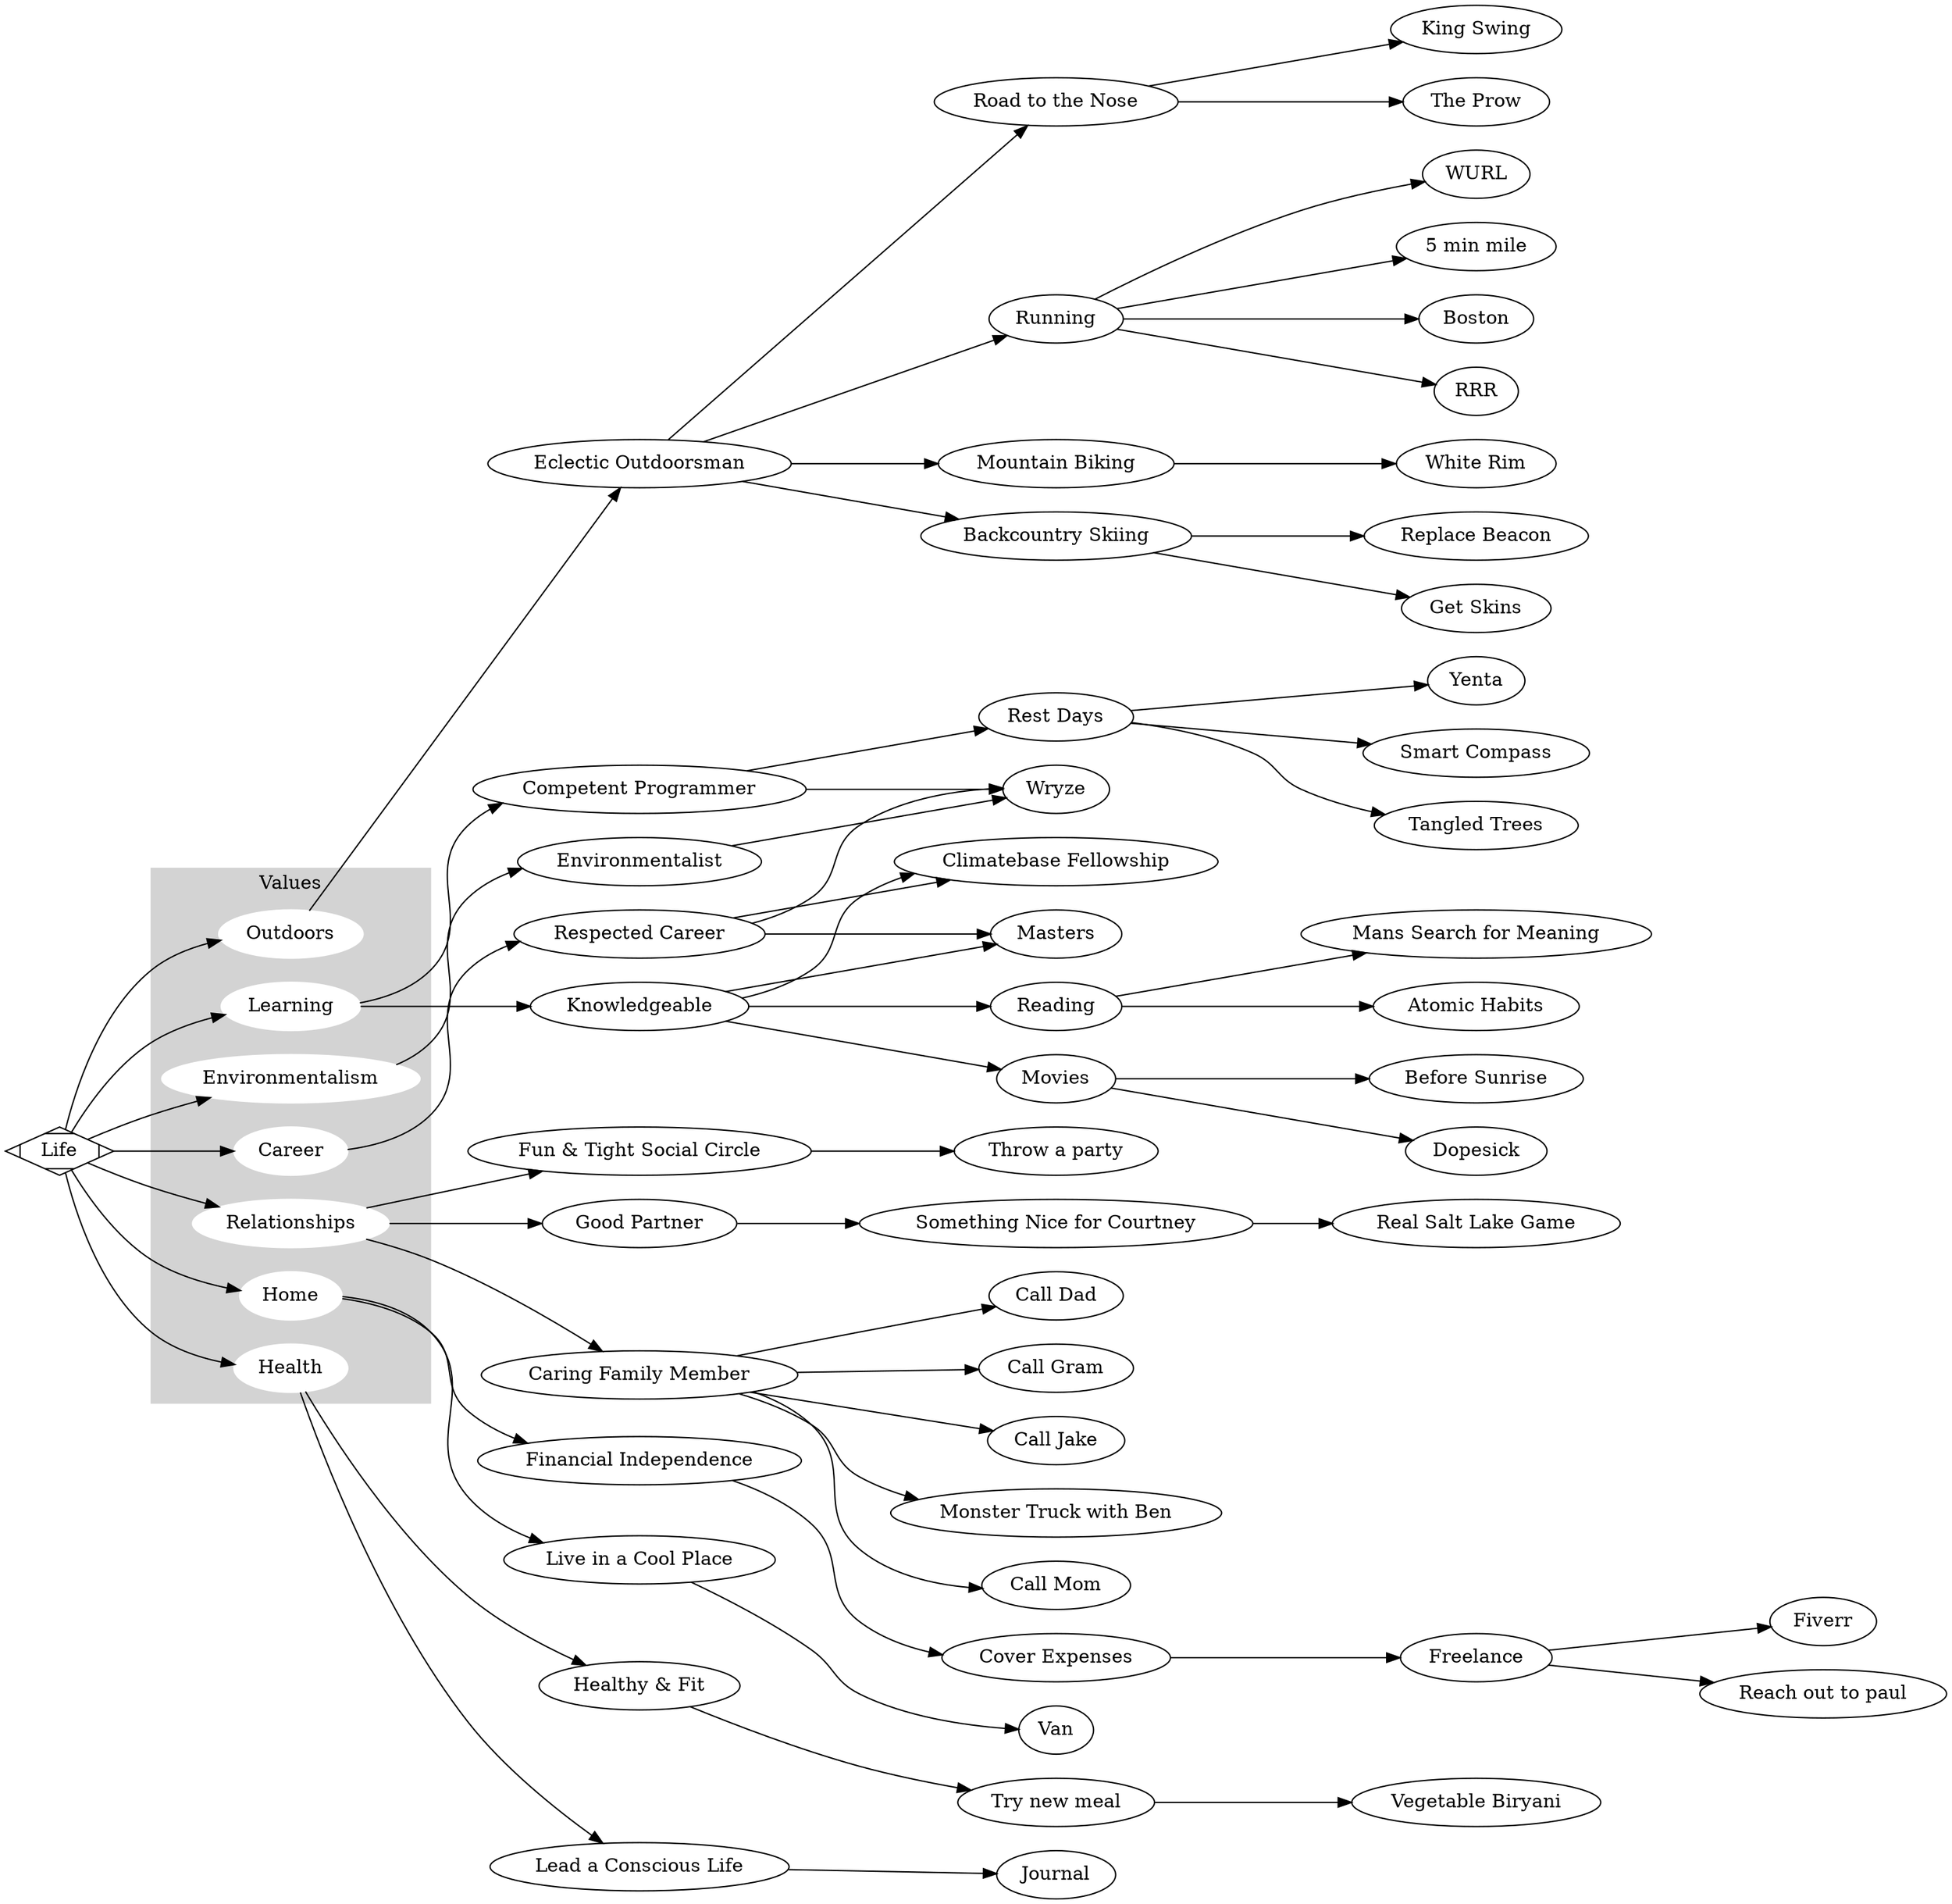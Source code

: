digraph G {
    rankdir="LR"
    	subgraph cluster_0 {
		style=filled;
		color=lightgrey;
		node [style=filled,color=white];
        "Outdoors"
        "Career"
        "Learning"
        "Relationships"
        "Home"
        "Health"
        "Environmentalism"
		label = "Values";
	}

"Life"->"Outdoors"
"Life"->"Career"
"Life"->"Learning"
"Life"->"Relationships"
"Life"->"Home"
"Life"->"Health"
"Life"->"Environmentalism"
"Outdoors"->"Eclectic Outdoorsman"
"Career"->"Respected Career"
"Learning"->"Knowledgeable"
"Learning"->"Competent Programmer"
"Relationships"->"Fun & Tight Social Circle"
"Relationships"->"Good Partner"
"Relationships"->"Caring Family Member"
"Home"->"Financial Independence"
"Home"->"Live in a Cool Place"
"Health"->"Healthy & Fit"
"Health"->"Lead a Conscious Life"
"Environmentalism"->"Environmentalist"
"Eclectic Outdoorsman"->"Road to the Nose"
"Road to the Nose"->"The Prow"
"Road to the Nose"->"King Swing"
"Respected Career"->"Masters"
"Respected Career"->"Wryze"
"Respected Career"->"Climatebase Fellowship"
"Knowledgeable"->"Masters"
"Knowledgeable"->"Climatebase Fellowship"
"Competent Programmer"->"Rest Days"
"Rest Days"->"Smart Compass"
"Rest Days"->"Tangled Trees"
"Rest Days"->"Yenta"
"Competent Programmer"->"Wryze"
"Fun & Tight Social Circle"->"Throw a party"
"Financial Independence"->"Cover Expenses"
"Cover Expenses"->"Freelance"
"Freelance"->"Fiverr"
"Freelance"->"Reach out to paul"
"Environmentalist"->"Wryze"
"Caring Family Member"->"Call Mom"
"Caring Family Member"->"Call Dad"
"Caring Family Member"->"Call Gram"
"Caring Family Member"->"Call Jake"
"Good Partner"->"Something Nice for Courtney"
"Eclectic Outdoorsman"->"Running"
"Eclectic Outdoorsman"->"Mountain Biking"
"Mountain Biking"->"White Rim"
"Running"->"RRR"
"Running"->"WURL"
"Running"->"5 min mile"
"Running"->"Boston"
"Lead a Conscious Life"->"Journal"
"Knowledgeable"->"Reading"
"Reading"->"Atomic Habits"
"Reading"->"Mans Search for Meaning"
"Knowledgeable"->"Movies"
"Movies"->"Dopesick"
"Movies"->"Before Sunrise"
"Healthy & Fit"->"Try new meal"
"Try new meal"->"Vegetable Biryani"
"Live in a Cool Place"->"Van"
"Caring Family Member"->"Monster Truck with Ben"
"Something Nice for Courtney"->"Real Salt Lake Game"
"Eclectic Outdoorsman"->"Backcountry Skiing"
"Backcountry Skiing"->"Get Skins"
"Backcountry Skiing"->"Replace Beacon"

  Life [shape=Mdiamond];
}